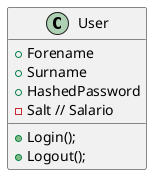 @startuml
	class User {
		+Forename
		+Surname
		+HashedPassword
		-Salt // Salario

		+Login();
		+Logout();
	}
@enduml
